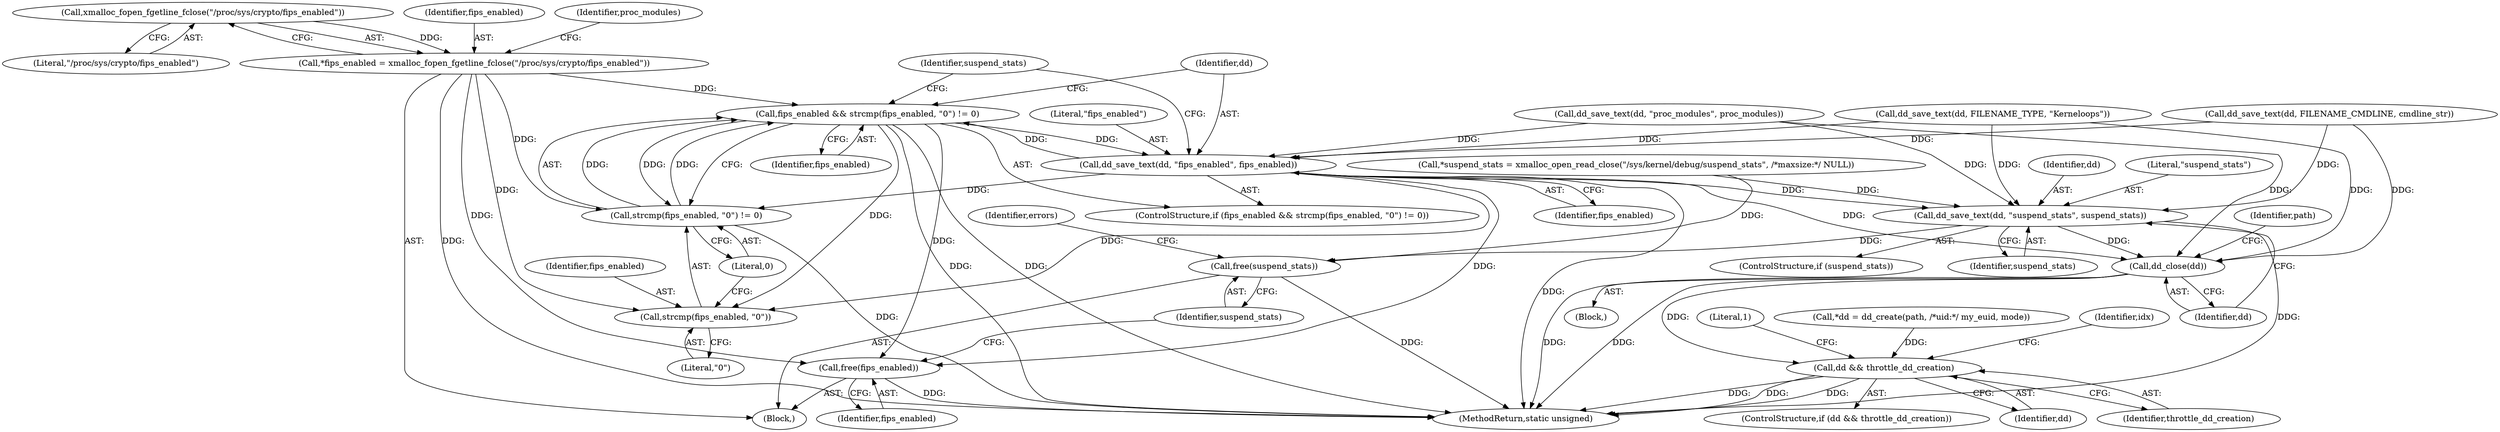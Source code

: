 digraph "0_abrt_8939398b82006ba1fec4ed491339fc075f43fc7c_4@API" {
"1000131" [label="(Call,xmalloc_fopen_fgetline_fclose(\"/proc/sys/crypto/fips_enabled\"))"];
"1000129" [label="(Call,*fips_enabled = xmalloc_fopen_fgetline_fclose(\"/proc/sys/crypto/fips_enabled\"))"];
"1000274" [label="(Call,fips_enabled && strcmp(fips_enabled, \"0\") != 0)"];
"1000276" [label="(Call,strcmp(fips_enabled, \"0\") != 0)"];
"1000277" [label="(Call,strcmp(fips_enabled, \"0\"))"];
"1000281" [label="(Call,dd_save_text(dd, \"fips_enabled\", fips_enabled))"];
"1000287" [label="(Call,dd_save_text(dd, \"suspend_stats\", suspend_stats))"];
"1000291" [label="(Call,dd_close(dd))"];
"1000307" [label="(Call,dd && throttle_dd_creation)"];
"1000318" [label="(Call,free(suspend_stats))"];
"1000316" [label="(Call,free(fips_enabled))"];
"1000140" [label="(Call,*suspend_stats = xmalloc_open_read_close(\"/sys/kernel/debug/suspend_stats\", /*maxsize:*/ NULL))"];
"1000316" [label="(Call,free(fips_enabled))"];
"1000281" [label="(Call,dd_save_text(dd, \"fips_enabled\", fips_enabled))"];
"1000273" [label="(ControlStructure,if (fips_enabled && strcmp(fips_enabled, \"0\") != 0))"];
"1000311" [label="(Literal,1)"];
"1000292" [label="(Identifier,dd)"];
"1000276" [label="(Call,strcmp(fips_enabled, \"0\") != 0)"];
"1000275" [label="(Identifier,fips_enabled)"];
"1000288" [label="(Identifier,dd)"];
"1000269" [label="(Call,dd_save_text(dd, \"proc_modules\", proc_modules))"];
"1000280" [label="(Literal,0)"];
"1000235" [label="(Block,)"];
"1000321" [label="(Identifier,errors)"];
"1000227" [label="(Call,*dd = dd_create(path, /*uid:*/ my_euid, mode))"];
"1000263" [label="(Call,dd_save_text(dd, FILENAME_CMDLINE, cmdline_str))"];
"1000307" [label="(Call,dd && throttle_dd_creation)"];
"1000274" [label="(Call,fips_enabled && strcmp(fips_enabled, \"0\") != 0)"];
"1000284" [label="(Identifier,fips_enabled)"];
"1000318" [label="(Call,free(suspend_stats))"];
"1000322" [label="(MethodReturn,static unsigned)"];
"1000206" [label="(Identifier,idx)"];
"1000286" [label="(Identifier,suspend_stats)"];
"1000279" [label="(Literal,\"0\")"];
"1000294" [label="(Identifier,path)"];
"1000283" [label="(Literal,\"fips_enabled\")"];
"1000110" [label="(Block,)"];
"1000287" [label="(Call,dd_save_text(dd, \"suspend_stats\", suspend_stats))"];
"1000306" [label="(ControlStructure,if (dd && throttle_dd_creation))"];
"1000131" [label="(Call,xmalloc_fopen_fgetline_fclose(\"/proc/sys/crypto/fips_enabled\"))"];
"1000278" [label="(Identifier,fips_enabled)"];
"1000129" [label="(Call,*fips_enabled = xmalloc_fopen_fgetline_fclose(\"/proc/sys/crypto/fips_enabled\"))"];
"1000289" [label="(Literal,\"suspend_stats\")"];
"1000308" [label="(Identifier,dd)"];
"1000130" [label="(Identifier,fips_enabled)"];
"1000282" [label="(Identifier,dd)"];
"1000135" [label="(Identifier,proc_modules)"];
"1000285" [label="(ControlStructure,if (suspend_stats))"];
"1000132" [label="(Literal,\"/proc/sys/crypto/fips_enabled\")"];
"1000309" [label="(Identifier,throttle_dd_creation)"];
"1000291" [label="(Call,dd_close(dd))"];
"1000317" [label="(Identifier,fips_enabled)"];
"1000277" [label="(Call,strcmp(fips_enabled, \"0\"))"];
"1000319" [label="(Identifier,suspend_stats)"];
"1000257" [label="(Call,dd_save_text(dd, FILENAME_TYPE, \"Kerneloops\"))"];
"1000290" [label="(Identifier,suspend_stats)"];
"1000131" -> "1000129"  [label="AST: "];
"1000131" -> "1000132"  [label="CFG: "];
"1000132" -> "1000131"  [label="AST: "];
"1000129" -> "1000131"  [label="CFG: "];
"1000131" -> "1000129"  [label="DDG: "];
"1000129" -> "1000110"  [label="AST: "];
"1000130" -> "1000129"  [label="AST: "];
"1000135" -> "1000129"  [label="CFG: "];
"1000129" -> "1000322"  [label="DDG: "];
"1000129" -> "1000274"  [label="DDG: "];
"1000129" -> "1000276"  [label="DDG: "];
"1000129" -> "1000277"  [label="DDG: "];
"1000129" -> "1000316"  [label="DDG: "];
"1000274" -> "1000273"  [label="AST: "];
"1000274" -> "1000275"  [label="CFG: "];
"1000274" -> "1000276"  [label="CFG: "];
"1000275" -> "1000274"  [label="AST: "];
"1000276" -> "1000274"  [label="AST: "];
"1000282" -> "1000274"  [label="CFG: "];
"1000286" -> "1000274"  [label="CFG: "];
"1000274" -> "1000322"  [label="DDG: "];
"1000274" -> "1000322"  [label="DDG: "];
"1000281" -> "1000274"  [label="DDG: "];
"1000276" -> "1000274"  [label="DDG: "];
"1000276" -> "1000274"  [label="DDG: "];
"1000274" -> "1000276"  [label="DDG: "];
"1000274" -> "1000277"  [label="DDG: "];
"1000274" -> "1000281"  [label="DDG: "];
"1000274" -> "1000316"  [label="DDG: "];
"1000276" -> "1000280"  [label="CFG: "];
"1000277" -> "1000276"  [label="AST: "];
"1000280" -> "1000276"  [label="AST: "];
"1000276" -> "1000322"  [label="DDG: "];
"1000281" -> "1000276"  [label="DDG: "];
"1000277" -> "1000279"  [label="CFG: "];
"1000278" -> "1000277"  [label="AST: "];
"1000279" -> "1000277"  [label="AST: "];
"1000280" -> "1000277"  [label="CFG: "];
"1000281" -> "1000277"  [label="DDG: "];
"1000281" -> "1000273"  [label="AST: "];
"1000281" -> "1000284"  [label="CFG: "];
"1000282" -> "1000281"  [label="AST: "];
"1000283" -> "1000281"  [label="AST: "];
"1000284" -> "1000281"  [label="AST: "];
"1000286" -> "1000281"  [label="CFG: "];
"1000281" -> "1000322"  [label="DDG: "];
"1000263" -> "1000281"  [label="DDG: "];
"1000257" -> "1000281"  [label="DDG: "];
"1000269" -> "1000281"  [label="DDG: "];
"1000281" -> "1000287"  [label="DDG: "];
"1000281" -> "1000291"  [label="DDG: "];
"1000281" -> "1000316"  [label="DDG: "];
"1000287" -> "1000285"  [label="AST: "];
"1000287" -> "1000290"  [label="CFG: "];
"1000288" -> "1000287"  [label="AST: "];
"1000289" -> "1000287"  [label="AST: "];
"1000290" -> "1000287"  [label="AST: "];
"1000292" -> "1000287"  [label="CFG: "];
"1000287" -> "1000322"  [label="DDG: "];
"1000263" -> "1000287"  [label="DDG: "];
"1000257" -> "1000287"  [label="DDG: "];
"1000269" -> "1000287"  [label="DDG: "];
"1000140" -> "1000287"  [label="DDG: "];
"1000287" -> "1000291"  [label="DDG: "];
"1000287" -> "1000318"  [label="DDG: "];
"1000291" -> "1000235"  [label="AST: "];
"1000291" -> "1000292"  [label="CFG: "];
"1000292" -> "1000291"  [label="AST: "];
"1000294" -> "1000291"  [label="CFG: "];
"1000291" -> "1000322"  [label="DDG: "];
"1000291" -> "1000322"  [label="DDG: "];
"1000263" -> "1000291"  [label="DDG: "];
"1000257" -> "1000291"  [label="DDG: "];
"1000269" -> "1000291"  [label="DDG: "];
"1000291" -> "1000307"  [label="DDG: "];
"1000307" -> "1000306"  [label="AST: "];
"1000307" -> "1000308"  [label="CFG: "];
"1000307" -> "1000309"  [label="CFG: "];
"1000308" -> "1000307"  [label="AST: "];
"1000309" -> "1000307"  [label="AST: "];
"1000206" -> "1000307"  [label="CFG: "];
"1000311" -> "1000307"  [label="CFG: "];
"1000307" -> "1000322"  [label="DDG: "];
"1000307" -> "1000322"  [label="DDG: "];
"1000307" -> "1000322"  [label="DDG: "];
"1000227" -> "1000307"  [label="DDG: "];
"1000318" -> "1000110"  [label="AST: "];
"1000318" -> "1000319"  [label="CFG: "];
"1000319" -> "1000318"  [label="AST: "];
"1000321" -> "1000318"  [label="CFG: "];
"1000318" -> "1000322"  [label="DDG: "];
"1000140" -> "1000318"  [label="DDG: "];
"1000316" -> "1000110"  [label="AST: "];
"1000316" -> "1000317"  [label="CFG: "];
"1000317" -> "1000316"  [label="AST: "];
"1000319" -> "1000316"  [label="CFG: "];
"1000316" -> "1000322"  [label="DDG: "];
}
